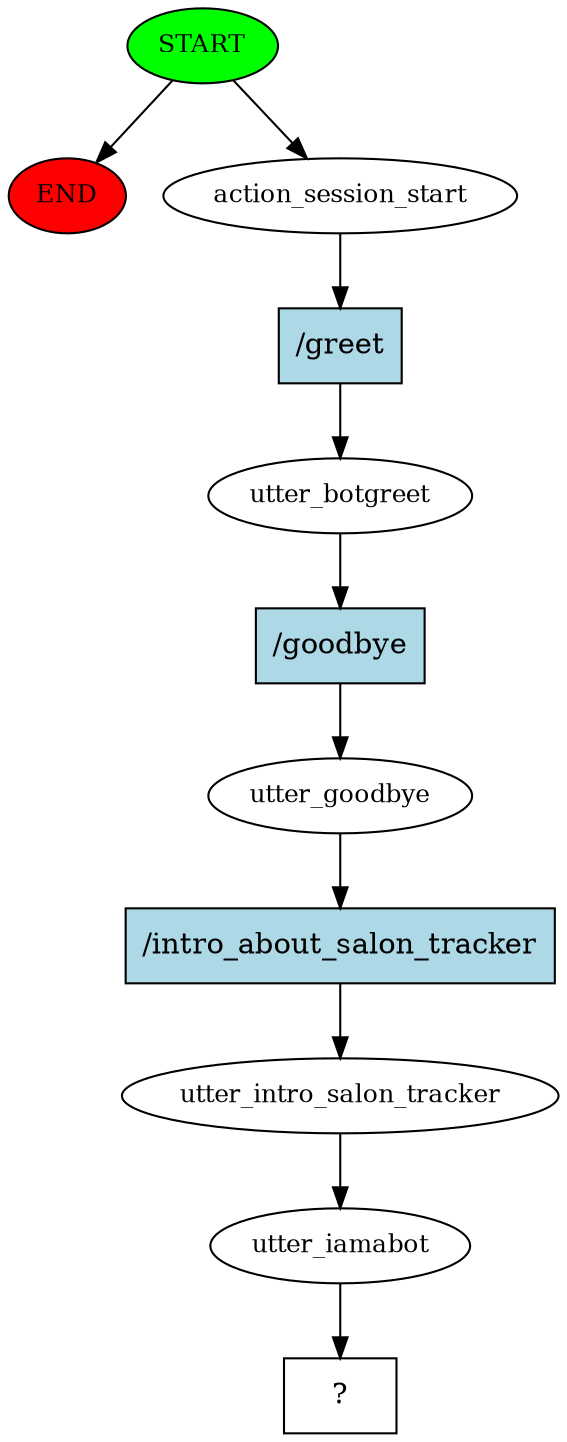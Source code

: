 digraph  {
0 [class="start active", fillcolor=green, fontsize=12, label=START, style=filled];
"-1" [class=end, fillcolor=red, fontsize=12, label=END, style=filled];
1 [class=active, fontsize=12, label=action_session_start];
2 [class=active, fontsize=12, label=utter_botgreet];
3 [class=active, fontsize=12, label=utter_goodbye];
4 [class=active, fontsize=12, label=utter_intro_salon_tracker];
5 [class=active, fontsize=12, label=utter_iamabot];
6 [class="intent dashed active", label="  ?  ", shape=rect];
7 [class="intent active", fillcolor=lightblue, label="/greet", shape=rect, style=filled];
8 [class="intent active", fillcolor=lightblue, label="/goodbye", shape=rect, style=filled];
9 [class="intent active", fillcolor=lightblue, label="/intro_about_salon_tracker", shape=rect, style=filled];
0 -> "-1"  [class="", key=NONE, label=""];
0 -> 1  [class=active, key=NONE, label=""];
1 -> 7  [class=active, key=0];
2 -> 8  [class=active, key=0];
3 -> 9  [class=active, key=0];
4 -> 5  [class=active, key=NONE, label=""];
5 -> 6  [class=active, key=NONE, label=""];
7 -> 2  [class=active, key=0];
8 -> 3  [class=active, key=0];
9 -> 4  [class=active, key=0];
}
